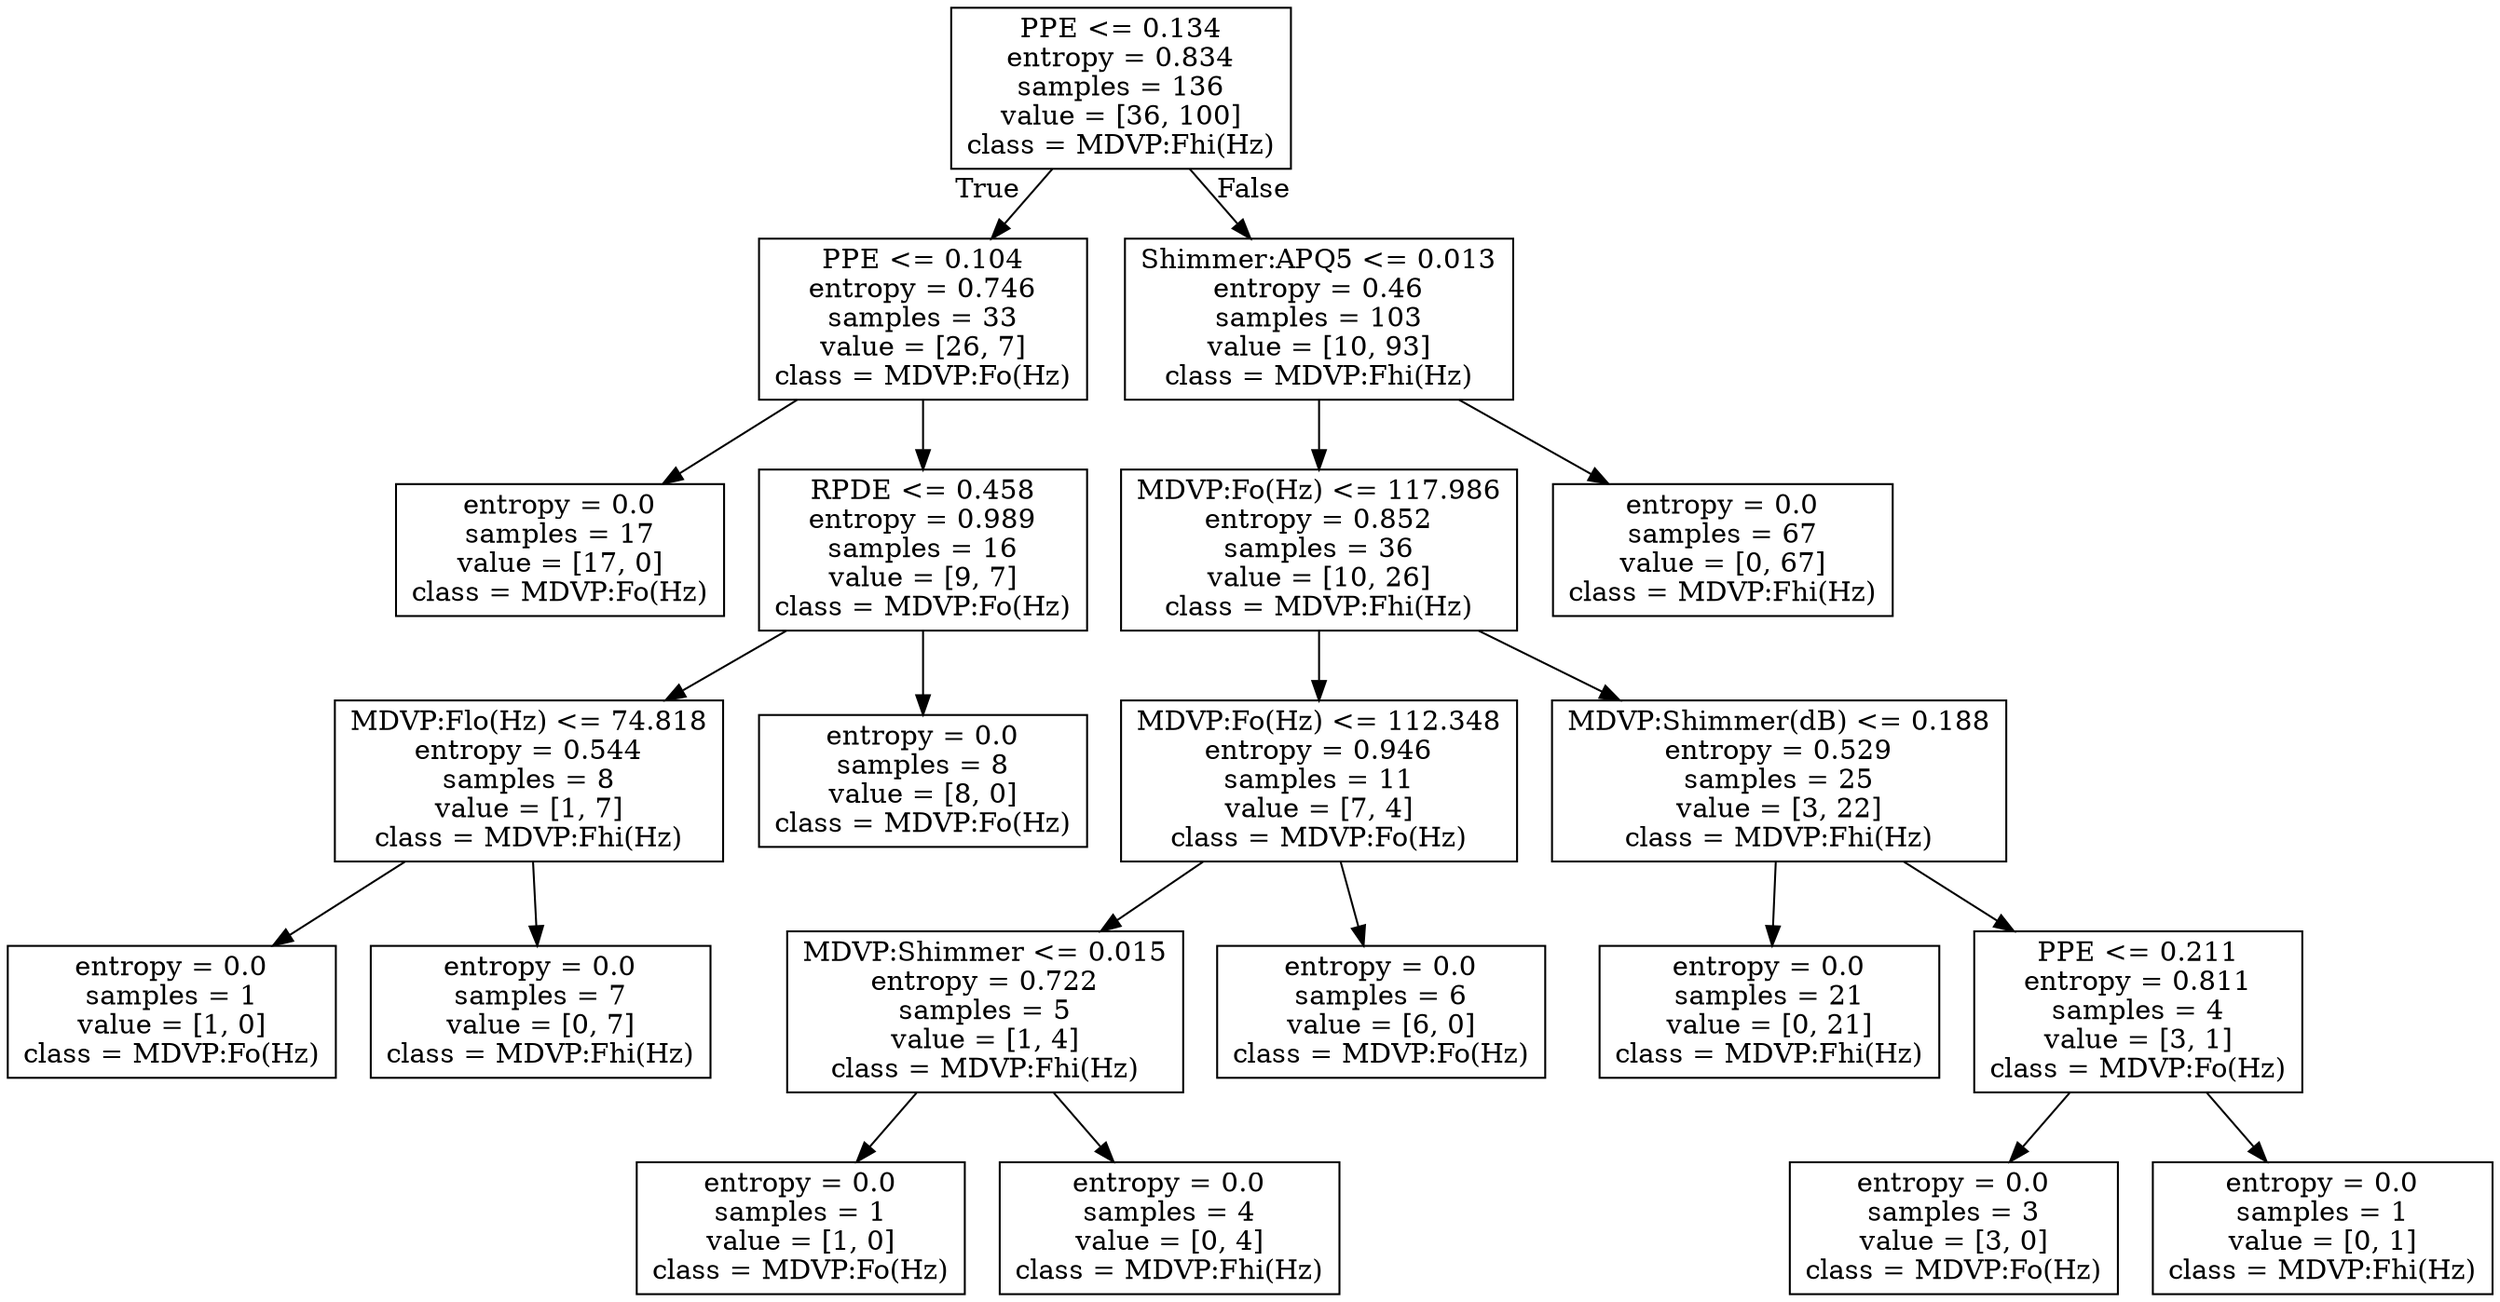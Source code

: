 digraph Tree {
node [shape=box] ;
0 [label="PPE <= 0.134\nentropy = 0.834\nsamples = 136\nvalue = [36, 100]\nclass = MDVP:Fhi(Hz)"] ;
1 [label="PPE <= 0.104\nentropy = 0.746\nsamples = 33\nvalue = [26, 7]\nclass = MDVP:Fo(Hz)"] ;
0 -> 1 [labeldistance=2.5, labelangle=45, headlabel="True"] ;
2 [label="entropy = 0.0\nsamples = 17\nvalue = [17, 0]\nclass = MDVP:Fo(Hz)"] ;
1 -> 2 ;
3 [label="RPDE <= 0.458\nentropy = 0.989\nsamples = 16\nvalue = [9, 7]\nclass = MDVP:Fo(Hz)"] ;
1 -> 3 ;
4 [label="MDVP:Flo(Hz) <= 74.818\nentropy = 0.544\nsamples = 8\nvalue = [1, 7]\nclass = MDVP:Fhi(Hz)"] ;
3 -> 4 ;
5 [label="entropy = 0.0\nsamples = 1\nvalue = [1, 0]\nclass = MDVP:Fo(Hz)"] ;
4 -> 5 ;
6 [label="entropy = 0.0\nsamples = 7\nvalue = [0, 7]\nclass = MDVP:Fhi(Hz)"] ;
4 -> 6 ;
7 [label="entropy = 0.0\nsamples = 8\nvalue = [8, 0]\nclass = MDVP:Fo(Hz)"] ;
3 -> 7 ;
8 [label="Shimmer:APQ5 <= 0.013\nentropy = 0.46\nsamples = 103\nvalue = [10, 93]\nclass = MDVP:Fhi(Hz)"] ;
0 -> 8 [labeldistance=2.5, labelangle=-45, headlabel="False"] ;
9 [label="MDVP:Fo(Hz) <= 117.986\nentropy = 0.852\nsamples = 36\nvalue = [10, 26]\nclass = MDVP:Fhi(Hz)"] ;
8 -> 9 ;
10 [label="MDVP:Fo(Hz) <= 112.348\nentropy = 0.946\nsamples = 11\nvalue = [7, 4]\nclass = MDVP:Fo(Hz)"] ;
9 -> 10 ;
11 [label="MDVP:Shimmer <= 0.015\nentropy = 0.722\nsamples = 5\nvalue = [1, 4]\nclass = MDVP:Fhi(Hz)"] ;
10 -> 11 ;
12 [label="entropy = 0.0\nsamples = 1\nvalue = [1, 0]\nclass = MDVP:Fo(Hz)"] ;
11 -> 12 ;
13 [label="entropy = 0.0\nsamples = 4\nvalue = [0, 4]\nclass = MDVP:Fhi(Hz)"] ;
11 -> 13 ;
14 [label="entropy = 0.0\nsamples = 6\nvalue = [6, 0]\nclass = MDVP:Fo(Hz)"] ;
10 -> 14 ;
15 [label="MDVP:Shimmer(dB) <= 0.188\nentropy = 0.529\nsamples = 25\nvalue = [3, 22]\nclass = MDVP:Fhi(Hz)"] ;
9 -> 15 ;
16 [label="entropy = 0.0\nsamples = 21\nvalue = [0, 21]\nclass = MDVP:Fhi(Hz)"] ;
15 -> 16 ;
17 [label="PPE <= 0.211\nentropy = 0.811\nsamples = 4\nvalue = [3, 1]\nclass = MDVP:Fo(Hz)"] ;
15 -> 17 ;
18 [label="entropy = 0.0\nsamples = 3\nvalue = [3, 0]\nclass = MDVP:Fo(Hz)"] ;
17 -> 18 ;
19 [label="entropy = 0.0\nsamples = 1\nvalue = [0, 1]\nclass = MDVP:Fhi(Hz)"] ;
17 -> 19 ;
20 [label="entropy = 0.0\nsamples = 67\nvalue = [0, 67]\nclass = MDVP:Fhi(Hz)"] ;
8 -> 20 ;
}